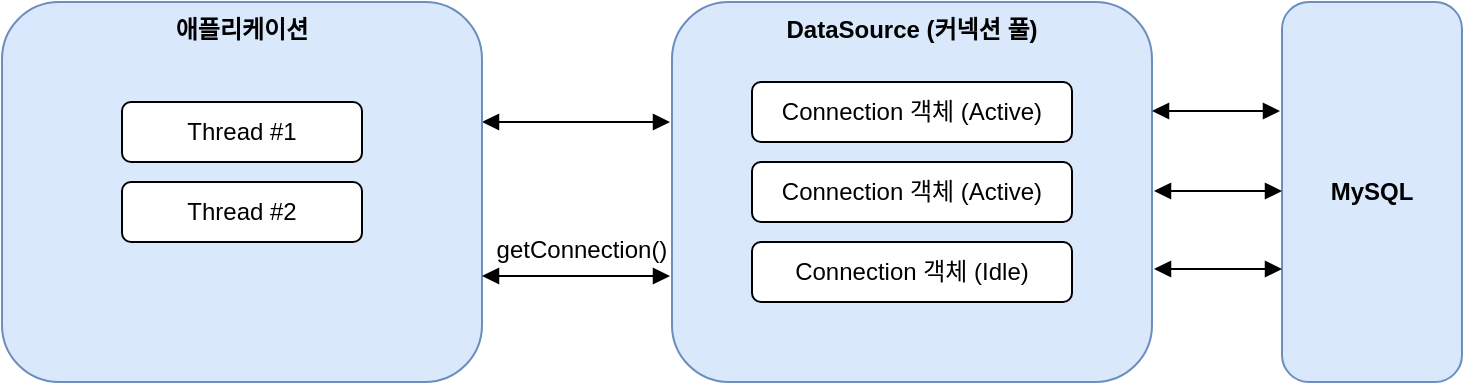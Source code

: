 <mxfile version="22.0.1" type="device">
  <diagram name="페이지-1" id="FgVTL5Cb9elp9pYjTE1p">
    <mxGraphModel dx="980" dy="894" grid="1" gridSize="10" guides="1" tooltips="1" connect="1" arrows="1" fold="1" page="1" pageScale="1" pageWidth="827" pageHeight="1169" math="0" shadow="0">
      <root>
        <mxCell id="0" />
        <mxCell id="1" parent="0" />
        <mxCell id="GJkdpMebeu1_8bUTkQ1m-8" style="edgeStyle=orthogonalEdgeStyle;rounded=0;orthogonalLoop=1;jettySize=auto;html=1;endArrow=block;endFill=1;startArrow=block;startFill=1;" edge="1" parent="1">
          <mxGeometry relative="1" as="geometry">
            <mxPoint x="280" y="100" as="sourcePoint" />
            <mxPoint x="374" y="100" as="targetPoint" />
          </mxGeometry>
        </mxCell>
        <mxCell id="LCLAmSWC3i20AgQIKxbR-1" value="애플리케이션" style="rounded=1;whiteSpace=wrap;html=1;verticalAlign=top;fontStyle=1;fillColor=#dae8fc;strokeColor=#6c8ebf;" parent="1" vertex="1">
          <mxGeometry x="40" y="40" width="240" height="190" as="geometry" />
        </mxCell>
        <mxCell id="GJkdpMebeu1_8bUTkQ1m-1" value="DataSource (커넥션 풀)" style="rounded=1;whiteSpace=wrap;html=1;verticalAlign=top;fontStyle=1;fillColor=#dae8fc;strokeColor=#6c8ebf;" vertex="1" parent="1">
          <mxGeometry x="375" y="40" width="240" height="190" as="geometry" />
        </mxCell>
        <mxCell id="GJkdpMebeu1_8bUTkQ1m-2" value="MySQL" style="rounded=1;whiteSpace=wrap;html=1;fontStyle=1;fillColor=#dae8fc;strokeColor=#6c8ebf;" vertex="1" parent="1">
          <mxGeometry x="680" y="40" width="90" height="190" as="geometry" />
        </mxCell>
        <mxCell id="GJkdpMebeu1_8bUTkQ1m-3" value="Thread #1" style="rounded=1;whiteSpace=wrap;html=1;" vertex="1" parent="1">
          <mxGeometry x="100" y="90" width="120" height="30" as="geometry" />
        </mxCell>
        <mxCell id="GJkdpMebeu1_8bUTkQ1m-4" value="Thread #2" style="rounded=1;whiteSpace=wrap;html=1;" vertex="1" parent="1">
          <mxGeometry x="100" y="130" width="120" height="30" as="geometry" />
        </mxCell>
        <mxCell id="GJkdpMebeu1_8bUTkQ1m-5" value="Connection 객체 (Active)" style="rounded=1;whiteSpace=wrap;html=1;" vertex="1" parent="1">
          <mxGeometry x="415" y="80" width="160" height="30" as="geometry" />
        </mxCell>
        <mxCell id="GJkdpMebeu1_8bUTkQ1m-6" value="Connection 객체 (Active)" style="rounded=1;whiteSpace=wrap;html=1;" vertex="1" parent="1">
          <mxGeometry x="415" y="120" width="160" height="30" as="geometry" />
        </mxCell>
        <mxCell id="GJkdpMebeu1_8bUTkQ1m-7" value="Connection 객체 (Idle)" style="rounded=1;whiteSpace=wrap;html=1;" vertex="1" parent="1">
          <mxGeometry x="415" y="160" width="160" height="30" as="geometry" />
        </mxCell>
        <mxCell id="GJkdpMebeu1_8bUTkQ1m-9" style="edgeStyle=orthogonalEdgeStyle;rounded=0;orthogonalLoop=1;jettySize=auto;html=1;endArrow=block;endFill=1;startArrow=block;startFill=1;" edge="1" parent="1">
          <mxGeometry relative="1" as="geometry">
            <mxPoint x="280" y="177" as="sourcePoint" />
            <mxPoint x="374" y="177" as="targetPoint" />
          </mxGeometry>
        </mxCell>
        <mxCell id="GJkdpMebeu1_8bUTkQ1m-10" value="getConnection()" style="text;html=1;strokeColor=none;fillColor=none;align=center;verticalAlign=middle;whiteSpace=wrap;rounded=0;" vertex="1" parent="1">
          <mxGeometry x="280" y="154" width="100" height="20" as="geometry" />
        </mxCell>
        <mxCell id="GJkdpMebeu1_8bUTkQ1m-11" style="edgeStyle=orthogonalEdgeStyle;rounded=0;orthogonalLoop=1;jettySize=auto;html=1;endArrow=block;endFill=1;startArrow=block;startFill=1;" edge="1" parent="1">
          <mxGeometry relative="1" as="geometry">
            <mxPoint x="615" y="94.5" as="sourcePoint" />
            <mxPoint x="679" y="94.5" as="targetPoint" />
          </mxGeometry>
        </mxCell>
        <mxCell id="GJkdpMebeu1_8bUTkQ1m-12" style="edgeStyle=orthogonalEdgeStyle;rounded=0;orthogonalLoop=1;jettySize=auto;html=1;endArrow=block;endFill=1;startArrow=block;startFill=1;" edge="1" parent="1">
          <mxGeometry relative="1" as="geometry">
            <mxPoint x="616" y="173.5" as="sourcePoint" />
            <mxPoint x="680" y="173.5" as="targetPoint" />
          </mxGeometry>
        </mxCell>
        <mxCell id="GJkdpMebeu1_8bUTkQ1m-13" style="edgeStyle=orthogonalEdgeStyle;rounded=0;orthogonalLoop=1;jettySize=auto;html=1;endArrow=block;endFill=1;startArrow=block;startFill=1;" edge="1" parent="1">
          <mxGeometry relative="1" as="geometry">
            <mxPoint x="616" y="134.5" as="sourcePoint" />
            <mxPoint x="680" y="134.5" as="targetPoint" />
          </mxGeometry>
        </mxCell>
      </root>
    </mxGraphModel>
  </diagram>
</mxfile>
